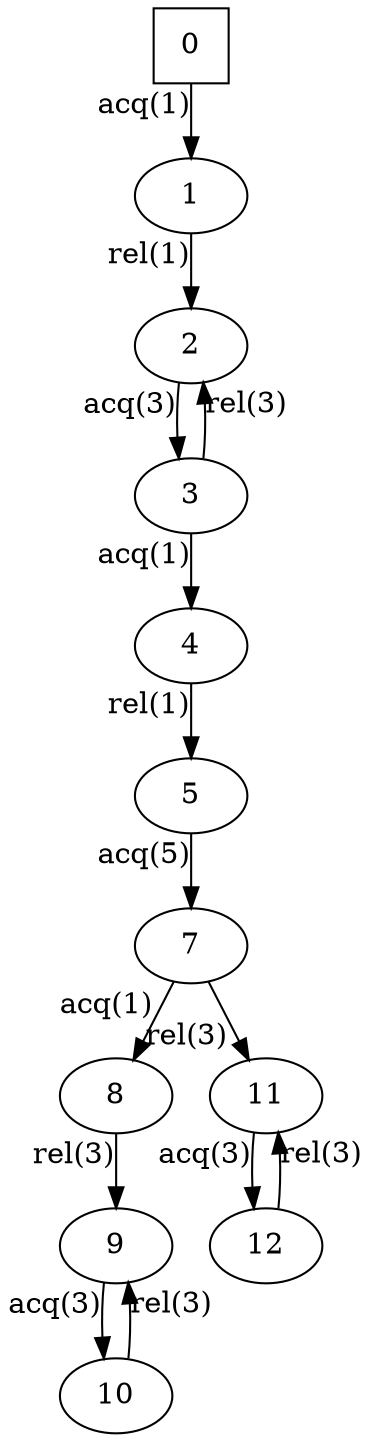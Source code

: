 digraph auto_1{
0[shape=square];
1;
2;
3;
4;
5;
7;
8;
9;
10;
11;
12;
5 -> 7[xlabel="acq(5)"];
7 -> 8[xlabel="acq(1)"];
7 -> 11[xlabel="rel(3)"];
2 -> 3[xlabel="acq(3)"];
9 -> 10[xlabel="acq(3)"];
1 -> 2[xlabel="rel(1)"];
3 -> 4[xlabel="acq(1)"];
3 -> 2[xlabel="rel(3)"];
8 -> 9[xlabel="rel(3)"];
11 -> 12[xlabel="acq(3)"];
12 -> 11[xlabel="rel(3)"];
10 -> 9[xlabel="rel(3)"];
0 -> 1[xlabel="acq(1)"];
4 -> 5[xlabel="rel(1)"];
}
